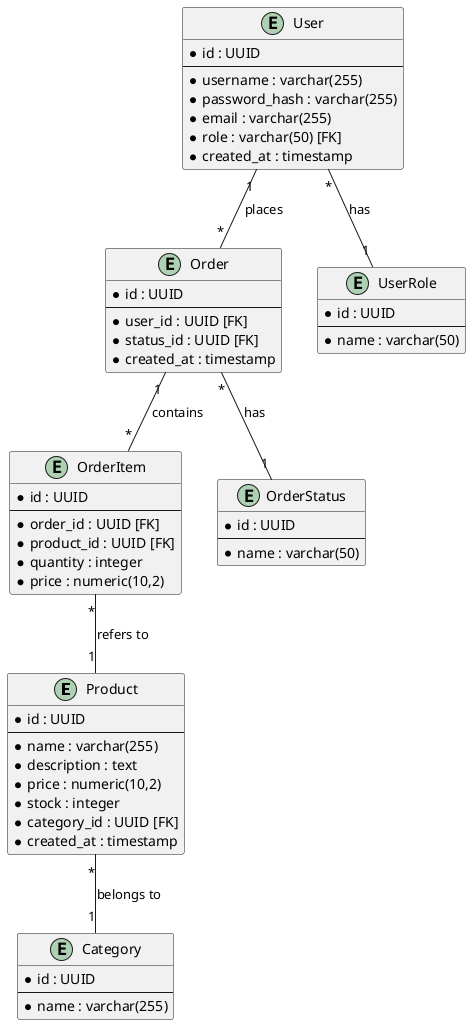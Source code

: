@startuml


' ERD-схема базы данных
entity "Product" {
  * id : UUID
  --
  * name : varchar(255)
  * description : text
  * price : numeric(10,2)
  * stock : integer
  * category_id : UUID [FK]
  * created_at : timestamp
}

entity "Category" {
  * id : UUID
  --
  * name : varchar(255)
}

entity "User" {
  * id : UUID
  --
  * username : varchar(255)
  * password_hash : varchar(255)
  * email : varchar(255)
  * role : varchar(50) [FK]
  * created_at : timestamp
}

entity "Order" {
  * id : UUID
  --
  * user_id : UUID [FK]
  * status_id : UUID [FK]
  * created_at : timestamp
}

entity "OrderItem" {
  * id : UUID
  --
  * order_id : UUID [FK]
  * product_id : UUID [FK]
  * quantity : integer
  * price : numeric(10,2)
}

entity "OrderStatus" {
  * id : UUID
  --
  * name : varchar(50)
}

entity "UserRole" {
  * id : UUID
  --
  * name : varchar(50)
}

User "1" -- "*" Order : places
Order "1" -- "*" OrderItem : contains
OrderItem "*" -- "1" Product : refers to
Product "*" -- "1" Category : belongs to
Order "*" -- "1" OrderStatus : has
User "*" -- "1" UserRole : has


@enduml

